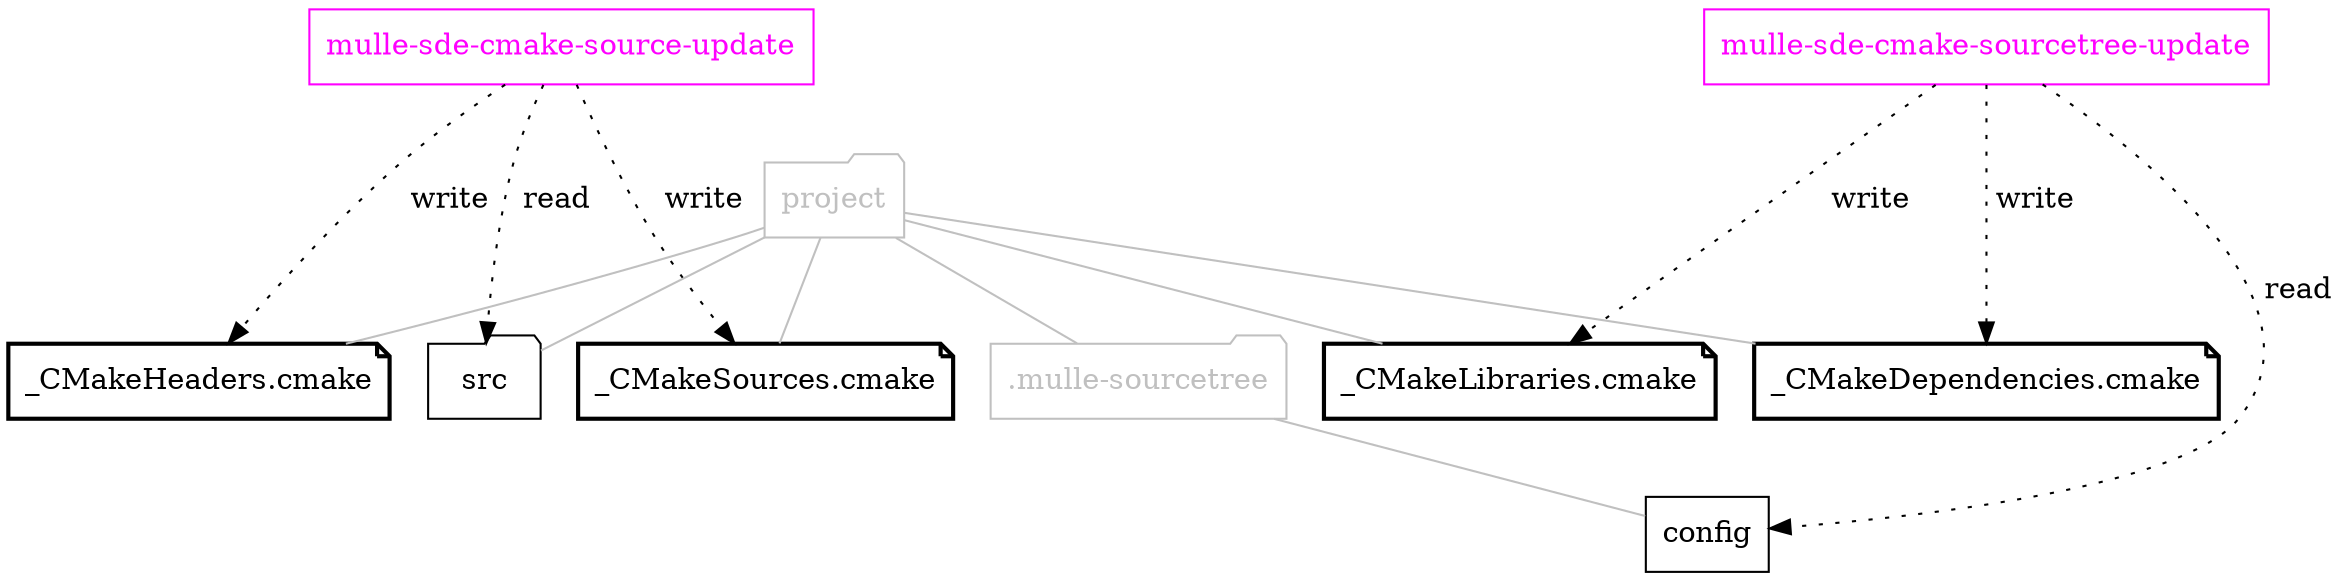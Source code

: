 digraph G {
    graph [rankdir = TD];

    node[shape=record];
    edge[ arrowhead="none", color="gray"]

    { rank = same;  "mulle-sde-cmake-source-update", "mulle-sde-cmake-sourcetree-update"  };
    { rank = same;  "project" };
    { rank = same;  "src", "_CMakeHeaders.cmake","_CMakeSources.cmake", "_CMakeDependencies.cmake","_CMakeLibraries.cmake", ".mulle-sourcetree"   }
    { rank = same;  "config"}

    "project"                               [ shape="folder", color="gray", fontcolor="gray" ]

    "src"               [ shape="folder"]
    ".mulle-sourcetree" [ shape="folder", color="gray", fontcolor="gray" ]
    ".mulle-sourcetree" -> "config"

    "mulle-sde-cmake-source-update"     [ color="magenta", fontcolor="magenta" ]
    "mulle-sde-cmake-sourcetree-update" [ color="magenta", fontcolor="magenta" ]

    "mulle-sde-cmake-source-update" -> "src"         [ arrowhead="", color="black", style="dotted", label=" read"]
    "mulle-sde-cmake-sourcetree-update" -> "config"  [ arrowhead="", color="black", style="dotted", label=" read"]
    "mulle-sde-cmake-source-update" -> "project"     [ style="invis"]

    "project" -> "_CMakeHeaders.cmake"               [ arrowhead="none" ]
    "project" -> "_CMakeSources.cmake"               [ arrowhead="none" ]
    "project" -> "_CMakeDependencies.cmake"          [ arrowhead="none" ]
    "project" -> "_CMakeLibraries.cmake"             [ arrowhead="none" ]

    "mulle-sde-cmake-source-update" -> "_CMakeHeaders.cmake"         [ arrowhead="", color="black", style="dotted", label=" write"]
    "mulle-sde-cmake-source-update" -> "_CMakeSources.cmake"         [ arrowhead="", color="black", style="dotted", label=" write"]
    "mulle-sde-cmake-sourcetree-update" -> "_CMakeDependencies.cmake"         [ arrowhead="", color="black", style="dotted", label=" write"]
    "mulle-sde-cmake-sourcetree-update" -> "_CMakeLibraries.cmake"         [ arrowhead="", color="black", style="dotted", label=" write"]

    "_CMakeHeaders.cmake"      [ shape="note", penwidth="2" ]
    "_CMakeSources.cmake"      [ shape="note", penwidth="2" ]
    "_CMakeDependencies.cmake" [ shape="note", penwidth="2" ]
    "_CMakeLibraries.cmake"    [ shape="note", penwidth="2" ]

    "project" -> "src"                      [ arrowhead="none" ]
    "project" -> ".mulle-sourcetree"        [ arrowhead="none", color="gray", fontcolor="gray" ]

}
